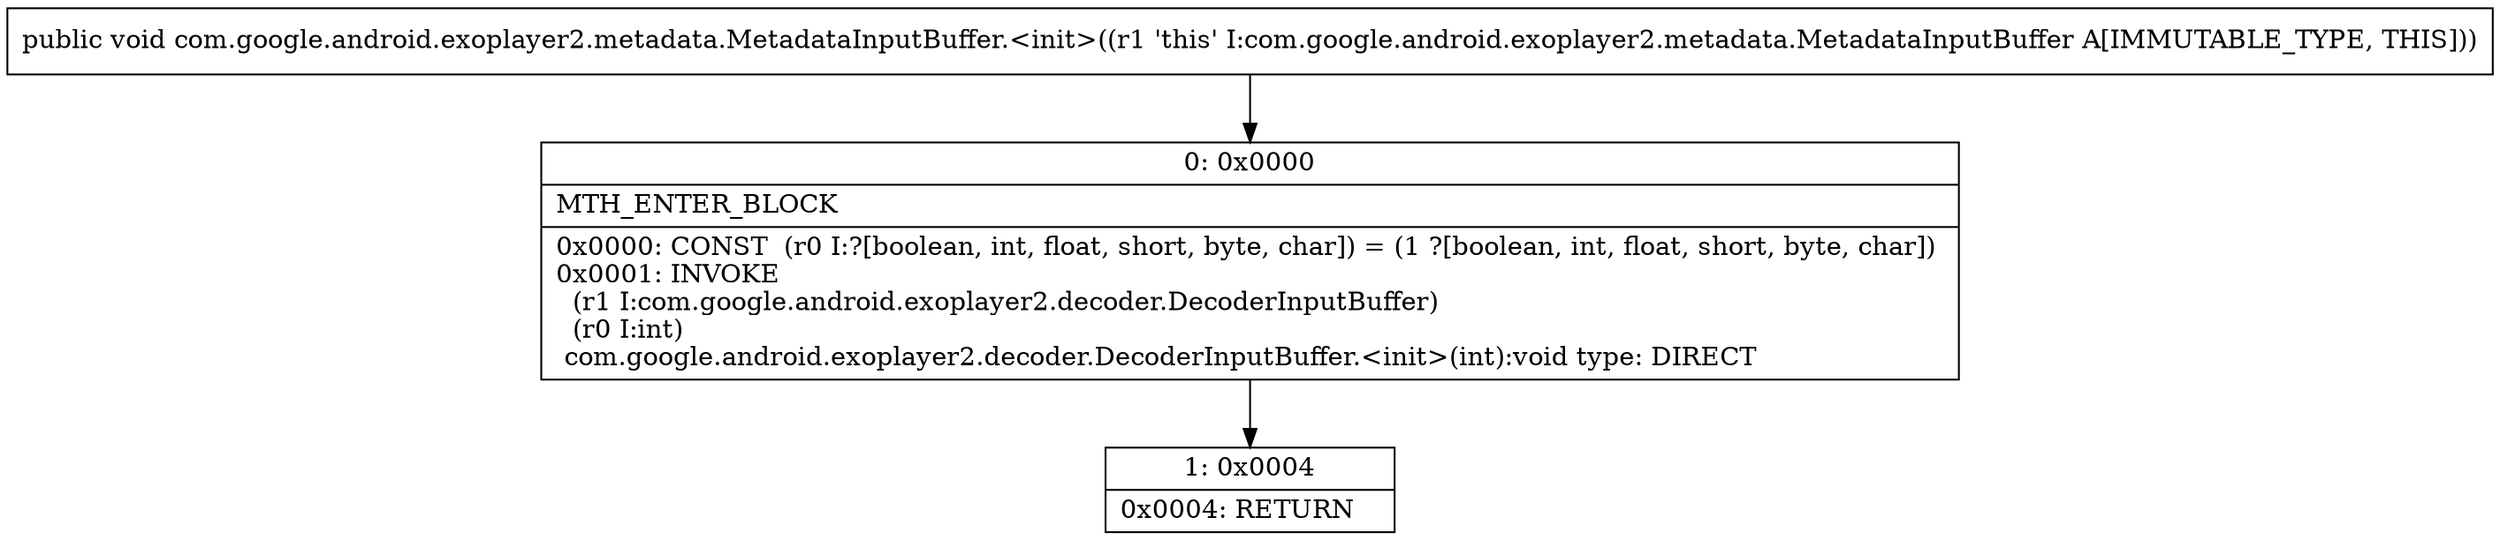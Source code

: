 digraph "CFG forcom.google.android.exoplayer2.metadata.MetadataInputBuffer.\<init\>()V" {
Node_0 [shape=record,label="{0\:\ 0x0000|MTH_ENTER_BLOCK\l|0x0000: CONST  (r0 I:?[boolean, int, float, short, byte, char]) = (1 ?[boolean, int, float, short, byte, char]) \l0x0001: INVOKE  \l  (r1 I:com.google.android.exoplayer2.decoder.DecoderInputBuffer)\l  (r0 I:int)\l com.google.android.exoplayer2.decoder.DecoderInputBuffer.\<init\>(int):void type: DIRECT \l}"];
Node_1 [shape=record,label="{1\:\ 0x0004|0x0004: RETURN   \l}"];
MethodNode[shape=record,label="{public void com.google.android.exoplayer2.metadata.MetadataInputBuffer.\<init\>((r1 'this' I:com.google.android.exoplayer2.metadata.MetadataInputBuffer A[IMMUTABLE_TYPE, THIS])) }"];
MethodNode -> Node_0;
Node_0 -> Node_1;
}

